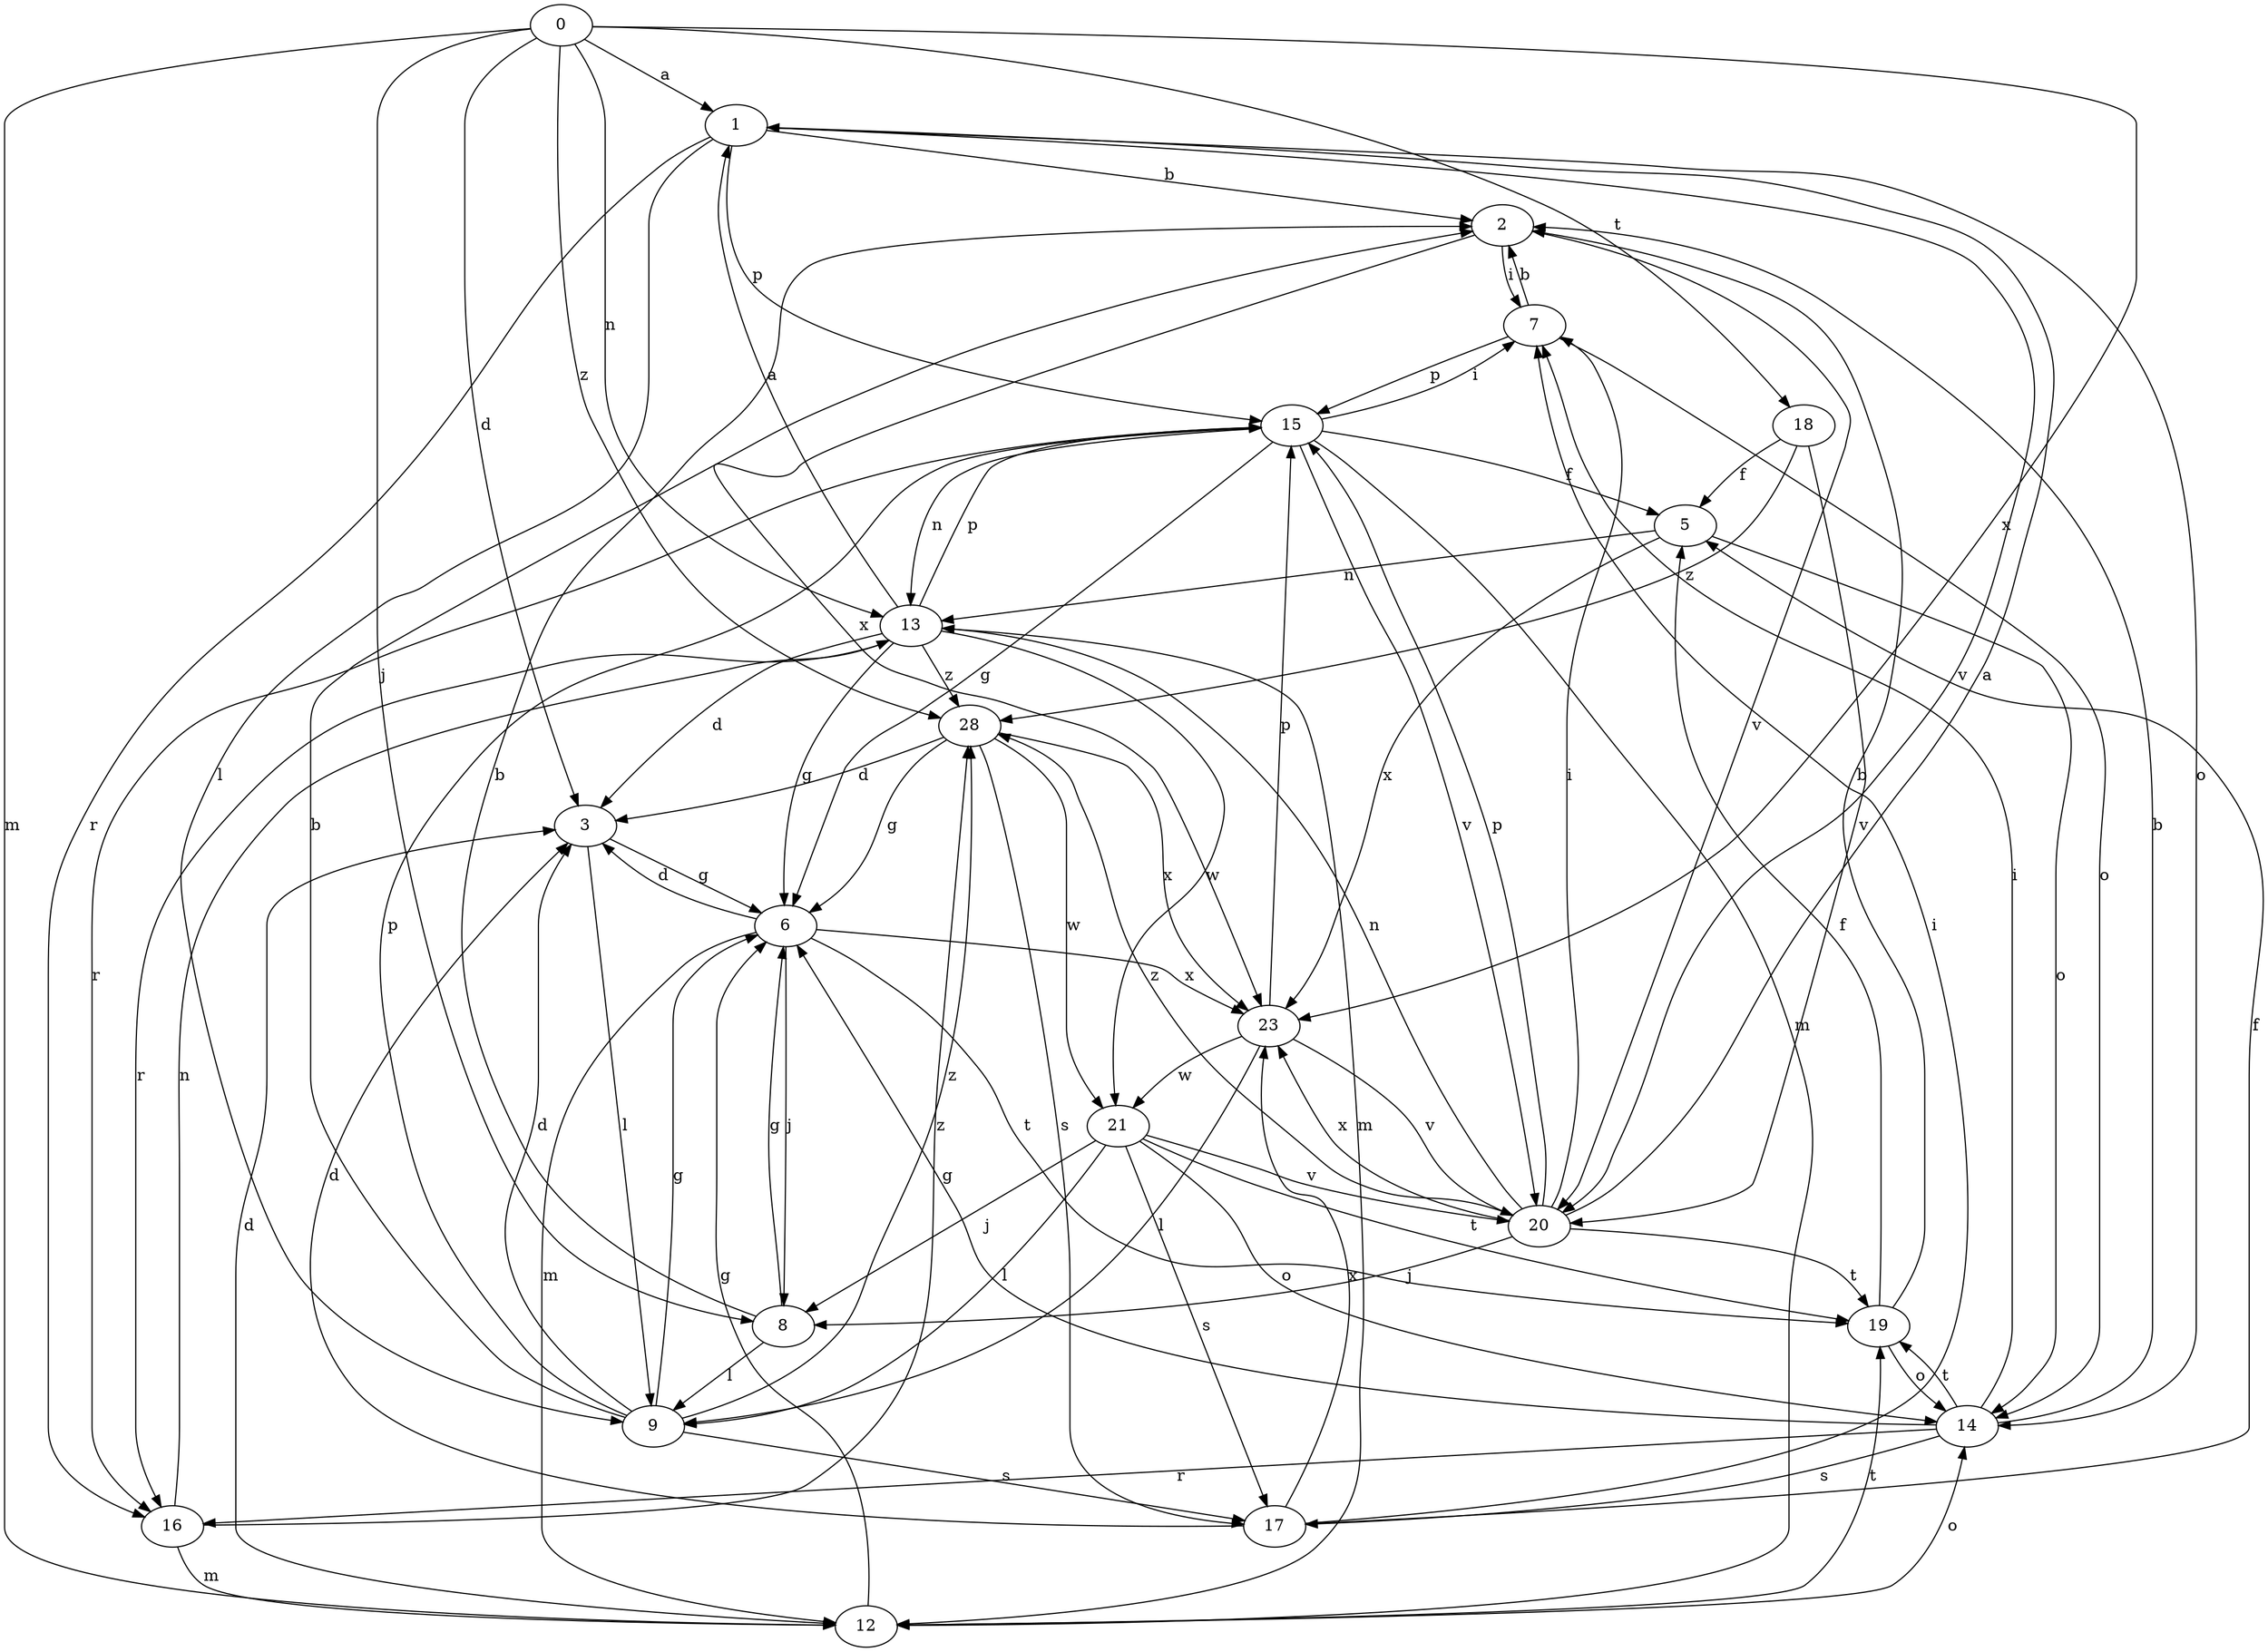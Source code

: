 strict digraph  {
0;
1;
2;
3;
5;
6;
7;
8;
9;
12;
13;
14;
15;
16;
17;
18;
19;
20;
21;
23;
28;
0 -> 1  [label=a];
0 -> 3  [label=d];
0 -> 8  [label=j];
0 -> 12  [label=m];
0 -> 13  [label=n];
0 -> 18  [label=t];
0 -> 23  [label=x];
0 -> 28  [label=z];
1 -> 2  [label=b];
1 -> 9  [label=l];
1 -> 14  [label=o];
1 -> 15  [label=p];
1 -> 16  [label=r];
1 -> 20  [label=v];
2 -> 7  [label=i];
2 -> 20  [label=v];
2 -> 23  [label=x];
3 -> 6  [label=g];
3 -> 9  [label=l];
5 -> 13  [label=n];
5 -> 14  [label=o];
5 -> 23  [label=x];
6 -> 3  [label=d];
6 -> 8  [label=j];
6 -> 12  [label=m];
6 -> 19  [label=t];
6 -> 23  [label=x];
7 -> 2  [label=b];
7 -> 14  [label=o];
7 -> 15  [label=p];
8 -> 2  [label=b];
8 -> 6  [label=g];
8 -> 9  [label=l];
9 -> 2  [label=b];
9 -> 3  [label=d];
9 -> 6  [label=g];
9 -> 15  [label=p];
9 -> 17  [label=s];
9 -> 28  [label=z];
12 -> 3  [label=d];
12 -> 6  [label=g];
12 -> 14  [label=o];
12 -> 19  [label=t];
13 -> 1  [label=a];
13 -> 3  [label=d];
13 -> 6  [label=g];
13 -> 12  [label=m];
13 -> 15  [label=p];
13 -> 16  [label=r];
13 -> 21  [label=w];
13 -> 28  [label=z];
14 -> 2  [label=b];
14 -> 6  [label=g];
14 -> 7  [label=i];
14 -> 16  [label=r];
14 -> 17  [label=s];
14 -> 19  [label=t];
15 -> 5  [label=f];
15 -> 6  [label=g];
15 -> 7  [label=i];
15 -> 12  [label=m];
15 -> 13  [label=n];
15 -> 16  [label=r];
15 -> 20  [label=v];
16 -> 12  [label=m];
16 -> 13  [label=n];
16 -> 28  [label=z];
17 -> 3  [label=d];
17 -> 5  [label=f];
17 -> 7  [label=i];
17 -> 23  [label=x];
18 -> 5  [label=f];
18 -> 20  [label=v];
18 -> 28  [label=z];
19 -> 2  [label=b];
19 -> 5  [label=f];
19 -> 14  [label=o];
20 -> 1  [label=a];
20 -> 7  [label=i];
20 -> 8  [label=j];
20 -> 13  [label=n];
20 -> 15  [label=p];
20 -> 19  [label=t];
20 -> 23  [label=x];
20 -> 28  [label=z];
21 -> 8  [label=j];
21 -> 9  [label=l];
21 -> 14  [label=o];
21 -> 17  [label=s];
21 -> 19  [label=t];
21 -> 20  [label=v];
23 -> 9  [label=l];
23 -> 15  [label=p];
23 -> 20  [label=v];
23 -> 21  [label=w];
28 -> 3  [label=d];
28 -> 6  [label=g];
28 -> 17  [label=s];
28 -> 21  [label=w];
28 -> 23  [label=x];
}
